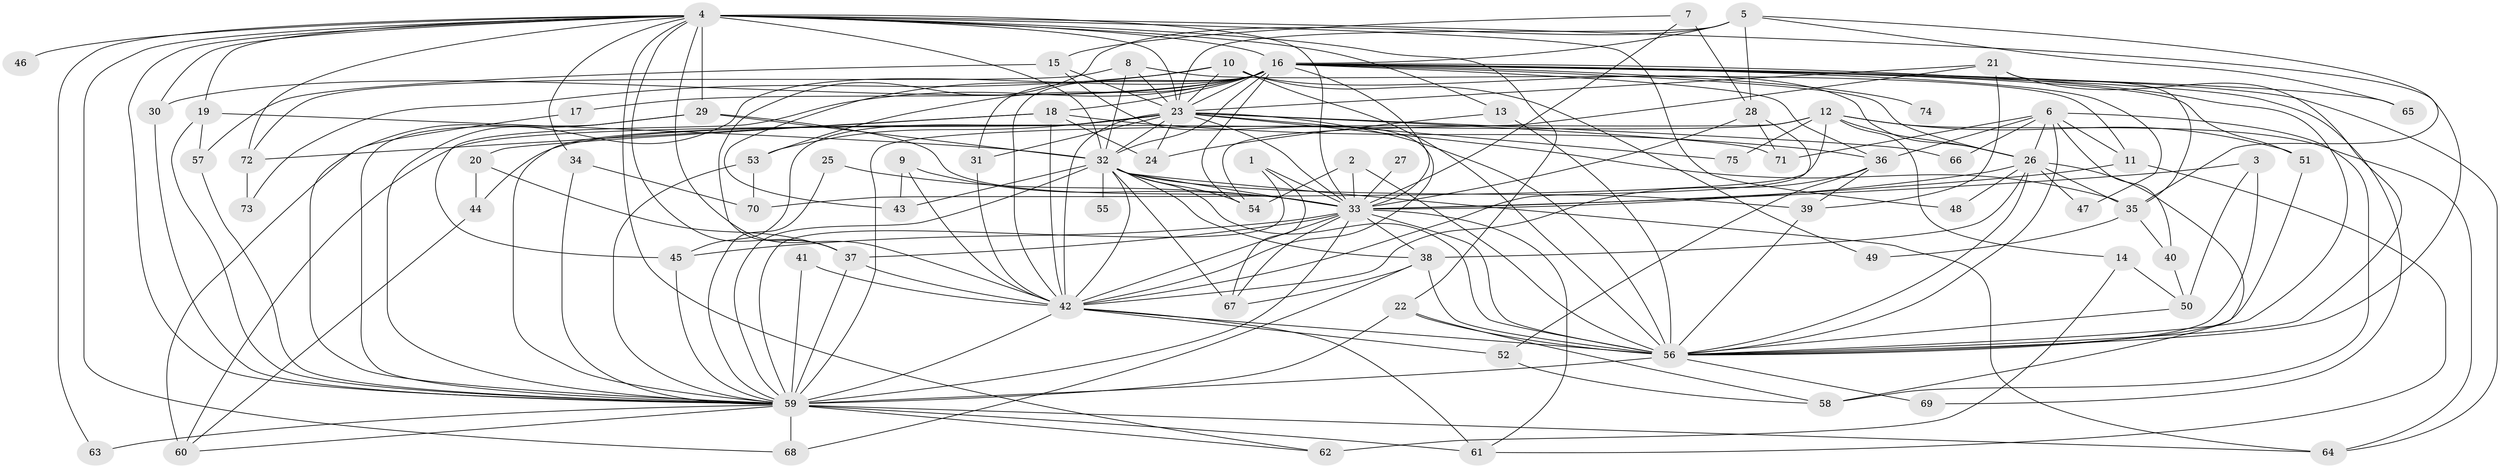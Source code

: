// original degree distribution, {17: 0.013422818791946308, 30: 0.006711409395973154, 33: 0.013422818791946308, 26: 0.013422818791946308, 25: 0.006711409395973154, 16: 0.006711409395973154, 22: 0.006711409395973154, 11: 0.006711409395973154, 3: 0.2080536912751678, 6: 0.04697986577181208, 4: 0.09395973154362416, 2: 0.5234899328859061, 5: 0.04697986577181208, 8: 0.006711409395973154}
// Generated by graph-tools (version 1.1) at 2025/36/03/04/25 23:36:15]
// undirected, 75 vertices, 205 edges
graph export_dot {
  node [color=gray90,style=filled];
  1;
  2;
  3;
  4;
  5;
  6;
  7;
  8;
  9;
  10;
  11;
  12;
  13;
  14;
  15;
  16;
  17;
  18;
  19;
  20;
  21;
  22;
  23;
  24;
  25;
  26;
  27;
  28;
  29;
  30;
  31;
  32;
  33;
  34;
  35;
  36;
  37;
  38;
  39;
  40;
  41;
  42;
  43;
  44;
  45;
  46;
  47;
  48;
  49;
  50;
  51;
  52;
  53;
  54;
  55;
  56;
  57;
  58;
  59;
  60;
  61;
  62;
  63;
  64;
  65;
  66;
  67;
  68;
  69;
  70;
  71;
  72;
  73;
  74;
  75;
  1 -- 33 [weight=1.0];
  1 -- 59 [weight=1.0];
  1 -- 67 [weight=1.0];
  2 -- 33 [weight=1.0];
  2 -- 54 [weight=1.0];
  2 -- 56 [weight=1.0];
  3 -- 33 [weight=1.0];
  3 -- 50 [weight=1.0];
  3 -- 56 [weight=1.0];
  4 -- 13 [weight=1.0];
  4 -- 16 [weight=1.0];
  4 -- 19 [weight=1.0];
  4 -- 22 [weight=1.0];
  4 -- 23 [weight=3.0];
  4 -- 29 [weight=1.0];
  4 -- 30 [weight=1.0];
  4 -- 32 [weight=1.0];
  4 -- 33 [weight=2.0];
  4 -- 34 [weight=1.0];
  4 -- 37 [weight=1.0];
  4 -- 42 [weight=2.0];
  4 -- 46 [weight=1.0];
  4 -- 48 [weight=1.0];
  4 -- 56 [weight=2.0];
  4 -- 59 [weight=1.0];
  4 -- 62 [weight=1.0];
  4 -- 63 [weight=1.0];
  4 -- 68 [weight=1.0];
  4 -- 72 [weight=1.0];
  5 -- 16 [weight=1.0];
  5 -- 23 [weight=1.0];
  5 -- 28 [weight=1.0];
  5 -- 35 [weight=1.0];
  5 -- 37 [weight=1.0];
  5 -- 65 [weight=1.0];
  6 -- 11 [weight=1.0];
  6 -- 26 [weight=1.0];
  6 -- 36 [weight=1.0];
  6 -- 40 [weight=1.0];
  6 -- 56 [weight=1.0];
  6 -- 58 [weight=1.0];
  6 -- 66 [weight=1.0];
  6 -- 71 [weight=1.0];
  7 -- 15 [weight=1.0];
  7 -- 28 [weight=1.0];
  7 -- 33 [weight=1.0];
  8 -- 11 [weight=1.0];
  8 -- 23 [weight=1.0];
  8 -- 32 [weight=1.0];
  8 -- 72 [weight=1.0];
  9 -- 33 [weight=1.0];
  9 -- 42 [weight=1.0];
  9 -- 43 [weight=1.0];
  10 -- 23 [weight=1.0];
  10 -- 26 [weight=1.0];
  10 -- 43 [weight=1.0];
  10 -- 49 [weight=1.0];
  10 -- 56 [weight=1.0];
  10 -- 73 [weight=1.0];
  11 -- 33 [weight=1.0];
  11 -- 61 [weight=1.0];
  12 -- 14 [weight=1.0];
  12 -- 26 [weight=1.0];
  12 -- 44 [weight=1.0];
  12 -- 51 [weight=1.0];
  12 -- 59 [weight=1.0];
  12 -- 64 [weight=1.0];
  12 -- 70 [weight=1.0];
  12 -- 75 [weight=1.0];
  13 -- 24 [weight=1.0];
  13 -- 56 [weight=1.0];
  14 -- 50 [weight=1.0];
  14 -- 62 [weight=1.0];
  15 -- 23 [weight=2.0];
  15 -- 42 [weight=1.0];
  15 -- 57 [weight=1.0];
  16 -- 17 [weight=2.0];
  16 -- 18 [weight=1.0];
  16 -- 23 [weight=1.0];
  16 -- 26 [weight=1.0];
  16 -- 30 [weight=1.0];
  16 -- 31 [weight=1.0];
  16 -- 32 [weight=3.0];
  16 -- 33 [weight=3.0];
  16 -- 36 [weight=1.0];
  16 -- 42 [weight=2.0];
  16 -- 45 [weight=1.0];
  16 -- 47 [weight=1.0];
  16 -- 51 [weight=2.0];
  16 -- 53 [weight=1.0];
  16 -- 54 [weight=1.0];
  16 -- 56 [weight=1.0];
  16 -- 59 [weight=1.0];
  16 -- 64 [weight=1.0];
  16 -- 65 [weight=2.0];
  16 -- 69 [weight=1.0];
  16 -- 74 [weight=1.0];
  17 -- 59 [weight=1.0];
  18 -- 20 [weight=1.0];
  18 -- 24 [weight=1.0];
  18 -- 36 [weight=1.0];
  18 -- 42 [weight=1.0];
  18 -- 72 [weight=1.0];
  19 -- 32 [weight=1.0];
  19 -- 57 [weight=1.0];
  19 -- 59 [weight=1.0];
  20 -- 37 [weight=1.0];
  20 -- 44 [weight=1.0];
  21 -- 23 [weight=1.0];
  21 -- 35 [weight=1.0];
  21 -- 39 [weight=1.0];
  21 -- 54 [weight=1.0];
  21 -- 56 [weight=1.0];
  22 -- 56 [weight=1.0];
  22 -- 58 [weight=1.0];
  22 -- 59 [weight=1.0];
  23 -- 24 [weight=1.0];
  23 -- 31 [weight=2.0];
  23 -- 32 [weight=1.0];
  23 -- 33 [weight=4.0];
  23 -- 35 [weight=1.0];
  23 -- 42 [weight=2.0];
  23 -- 45 [weight=1.0];
  23 -- 53 [weight=1.0];
  23 -- 56 [weight=1.0];
  23 -- 59 [weight=1.0];
  23 -- 60 [weight=2.0];
  23 -- 66 [weight=1.0];
  23 -- 71 [weight=1.0];
  23 -- 75 [weight=1.0];
  25 -- 33 [weight=1.0];
  25 -- 59 [weight=1.0];
  26 -- 33 [weight=1.0];
  26 -- 35 [weight=1.0];
  26 -- 38 [weight=1.0];
  26 -- 47 [weight=1.0];
  26 -- 48 [weight=1.0];
  26 -- 56 [weight=1.0];
  26 -- 58 [weight=1.0];
  27 -- 33 [weight=1.0];
  28 -- 33 [weight=1.0];
  28 -- 42 [weight=1.0];
  28 -- 71 [weight=1.0];
  29 -- 32 [weight=1.0];
  29 -- 33 [weight=1.0];
  29 -- 59 [weight=1.0];
  29 -- 60 [weight=1.0];
  30 -- 59 [weight=1.0];
  31 -- 42 [weight=1.0];
  32 -- 33 [weight=2.0];
  32 -- 38 [weight=1.0];
  32 -- 39 [weight=1.0];
  32 -- 42 [weight=2.0];
  32 -- 43 [weight=1.0];
  32 -- 54 [weight=1.0];
  32 -- 55 [weight=1.0];
  32 -- 56 [weight=1.0];
  32 -- 59 [weight=1.0];
  32 -- 64 [weight=1.0];
  32 -- 67 [weight=1.0];
  33 -- 37 [weight=1.0];
  33 -- 38 [weight=1.0];
  33 -- 42 [weight=4.0];
  33 -- 45 [weight=1.0];
  33 -- 56 [weight=2.0];
  33 -- 59 [weight=3.0];
  33 -- 61 [weight=1.0];
  33 -- 67 [weight=1.0];
  34 -- 59 [weight=1.0];
  34 -- 70 [weight=1.0];
  35 -- 40 [weight=1.0];
  35 -- 49 [weight=1.0];
  36 -- 39 [weight=1.0];
  36 -- 42 [weight=1.0];
  36 -- 52 [weight=1.0];
  37 -- 42 [weight=1.0];
  37 -- 59 [weight=1.0];
  38 -- 56 [weight=1.0];
  38 -- 67 [weight=1.0];
  38 -- 68 [weight=1.0];
  39 -- 56 [weight=1.0];
  40 -- 50 [weight=1.0];
  41 -- 42 [weight=2.0];
  41 -- 59 [weight=1.0];
  42 -- 52 [weight=1.0];
  42 -- 56 [weight=3.0];
  42 -- 59 [weight=5.0];
  42 -- 61 [weight=1.0];
  44 -- 60 [weight=1.0];
  45 -- 59 [weight=1.0];
  50 -- 56 [weight=2.0];
  51 -- 56 [weight=1.0];
  52 -- 58 [weight=1.0];
  53 -- 59 [weight=1.0];
  53 -- 70 [weight=1.0];
  56 -- 59 [weight=1.0];
  56 -- 69 [weight=1.0];
  57 -- 59 [weight=1.0];
  59 -- 60 [weight=1.0];
  59 -- 61 [weight=1.0];
  59 -- 62 [weight=1.0];
  59 -- 63 [weight=1.0];
  59 -- 64 [weight=1.0];
  59 -- 68 [weight=1.0];
  72 -- 73 [weight=1.0];
}
